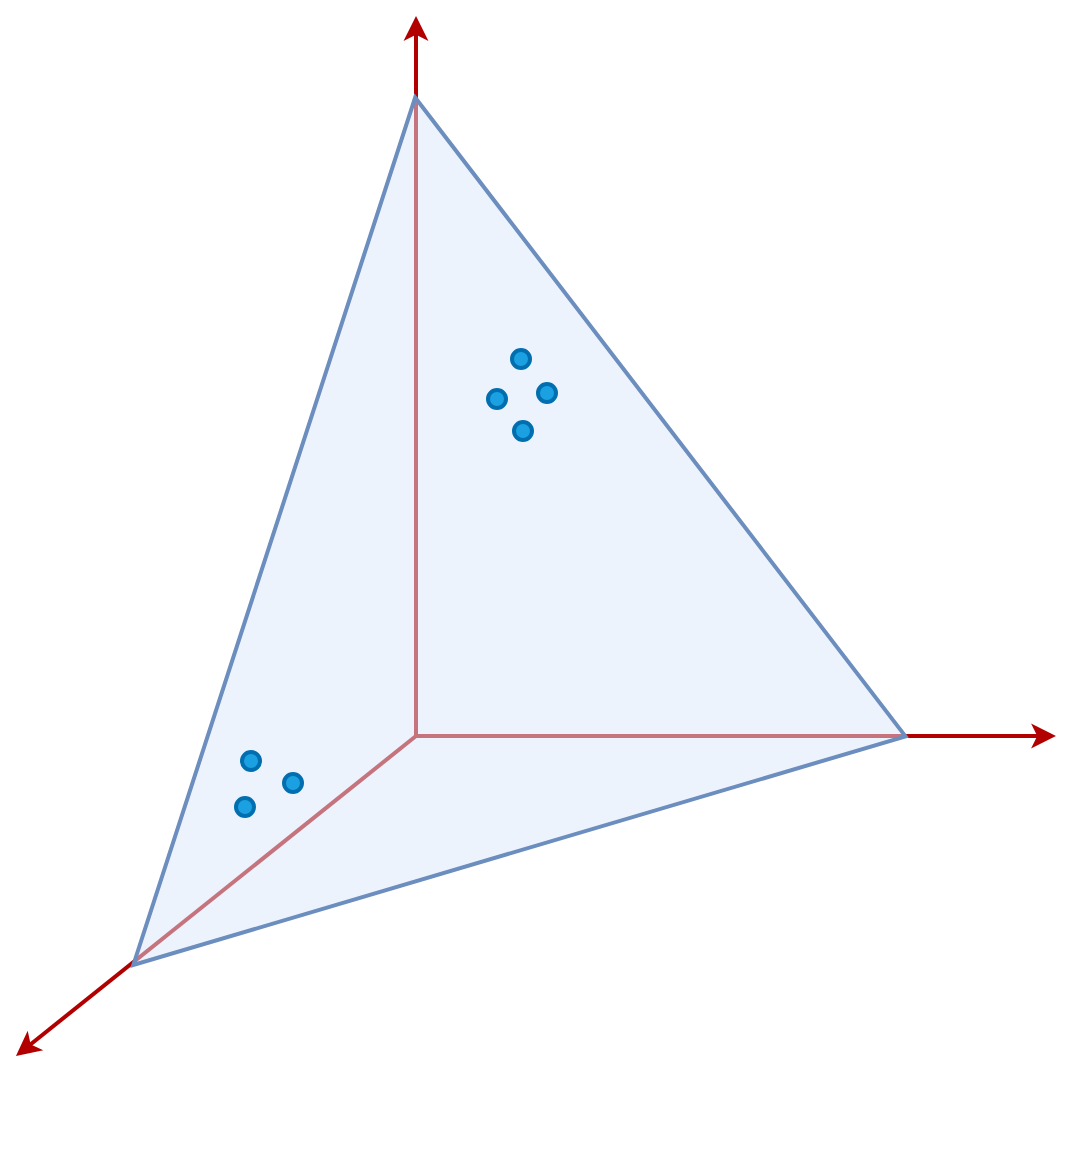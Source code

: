 <mxfile version="20.8.5" type="device"><diagram id="-DtD3biqidlsyiTiMykG" name="Page-1"><mxGraphModel dx="955" dy="567" grid="1" gridSize="1" guides="1" tooltips="1" connect="1" arrows="1" fold="1" page="1" pageScale="1" pageWidth="630" pageHeight="790" math="0" shadow="0"><root><mxCell id="0"/><mxCell id="1" parent="0"/><mxCell id="ZF_MRtKncoCsI5QBCnKA-1" value="" style="endArrow=classic;html=1;rounded=0;strokeWidth=2;fillColor=#e51400;strokeColor=#B20000;" parent="1" edge="1"><mxGeometry width="50" height="50" relative="1" as="geometry"><mxPoint x="260" y="500" as="sourcePoint"/><mxPoint x="260" y="140" as="targetPoint"/></mxGeometry></mxCell><mxCell id="TEq0VKw0oZFGTMuW8SaA-1" value="" style="endArrow=classic;html=1;rounded=0;strokeWidth=2;fillColor=#e51400;strokeColor=#B20000;" edge="1" parent="1"><mxGeometry width="50" height="50" relative="1" as="geometry"><mxPoint x="260" y="500" as="sourcePoint"/><mxPoint x="580" y="500" as="targetPoint"/></mxGeometry></mxCell><mxCell id="TEq0VKw0oZFGTMuW8SaA-2" value="" style="endArrow=classic;html=1;rounded=0;strokeWidth=2;fillColor=#e51400;strokeColor=#B20000;" edge="1" parent="1"><mxGeometry width="50" height="50" relative="1" as="geometry"><mxPoint x="260" y="500" as="sourcePoint"/><mxPoint x="60" y="660" as="targetPoint"/></mxGeometry></mxCell><mxCell id="TEq0VKw0oZFGTMuW8SaA-7" value="" style="triangle;whiteSpace=wrap;html=1;fillStyle=auto;strokeWidth=2;fillColor=#dae8fc;rotation=18;strokeColor=#6c8ebf;strokeOpacity=100;fillOpacity=50;" vertex="1" parent="1"><mxGeometry x="181" y="220.91" width="331.86" height="456" as="geometry"/></mxCell><mxCell id="TEq0VKw0oZFGTMuW8SaA-16" value="" style="ellipse;whiteSpace=wrap;html=1;aspect=fixed;fillStyle=auto;strokeColor=#006EAF;strokeWidth=2;fillColor=#1ba1e2;fontColor=#ffffff;" vertex="1" parent="1"><mxGeometry x="308" y="307" width="9" height="9" as="geometry"/></mxCell><mxCell id="TEq0VKw0oZFGTMuW8SaA-17" value="" style="ellipse;whiteSpace=wrap;html=1;aspect=fixed;fillStyle=auto;strokeColor=#006EAF;strokeWidth=2;fillColor=#1ba1e2;fontColor=#ffffff;" vertex="1" parent="1"><mxGeometry x="321" y="324" width="9" height="9" as="geometry"/></mxCell><mxCell id="TEq0VKw0oZFGTMuW8SaA-18" value="" style="ellipse;whiteSpace=wrap;html=1;aspect=fixed;fillStyle=auto;strokeColor=#006EAF;strokeWidth=2;fillColor=#1ba1e2;fontColor=#ffffff;" vertex="1" parent="1"><mxGeometry x="296" y="327" width="9" height="9" as="geometry"/></mxCell><mxCell id="TEq0VKw0oZFGTMuW8SaA-19" value="" style="ellipse;whiteSpace=wrap;html=1;aspect=fixed;fillStyle=auto;strokeColor=#006EAF;strokeWidth=2;fillColor=#1ba1e2;fontColor=#ffffff;" vertex="1" parent="1"><mxGeometry x="309" y="343" width="9" height="9" as="geometry"/></mxCell><mxCell id="TEq0VKw0oZFGTMuW8SaA-20" value="" style="ellipse;whiteSpace=wrap;html=1;aspect=fixed;fillStyle=auto;strokeColor=#006EAF;strokeWidth=2;fillColor=#1ba1e2;fontColor=#ffffff;" vertex="1" parent="1"><mxGeometry x="173" y="508" width="9" height="9" as="geometry"/></mxCell><mxCell id="TEq0VKw0oZFGTMuW8SaA-21" value="" style="ellipse;whiteSpace=wrap;html=1;aspect=fixed;fillStyle=auto;strokeColor=#006EAF;strokeWidth=2;fillColor=#1ba1e2;fontColor=#ffffff;" vertex="1" parent="1"><mxGeometry x="170" y="531" width="9" height="9" as="geometry"/></mxCell><mxCell id="TEq0VKw0oZFGTMuW8SaA-22" value="" style="ellipse;whiteSpace=wrap;html=1;aspect=fixed;fillStyle=auto;strokeColor=#006EAF;strokeWidth=2;fillColor=#1ba1e2;fontColor=#ffffff;" vertex="1" parent="1"><mxGeometry x="194" y="519" width="9" height="9" as="geometry"/></mxCell></root></mxGraphModel></diagram></mxfile>